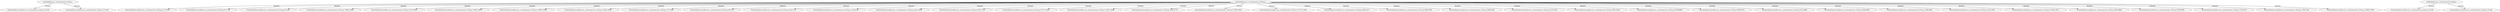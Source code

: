 digraph lacunaCG {
 "rootNode@lacuna_cache/exported_zxfxir.js:," -> "FunctionExpression@lacuna_cache/exported_zxfxir.js:10,393" [label="dynamic" ];
 "rootNode@lacuna_cache/exported_zxfxir.js:," -> "FunctionExpression@lacuna_cache/exported_zxfxir.js:113,195" [label="dynamic" ];
 "rootNode@lacuna_cache/exported_r5z5cq.js:," -> "FunctionExpression@lacuna_cache/exported_r5z5cq.js:10,17934" [label="dynamic" ];
 "rootNode@lacuna_cache/exported_r5z5cq.js:," -> "FunctionExpression@lacuna_cache/exported_r5z5cq.js:67,1156" [label="dynamic" ];
 "rootNode@lacuna_cache/exported_r5z5cq.js:," -> "FunctionDeclaration@lacuna_cache/exported_r5z5cq.js:97,424" [label="dynamic" ];
 "rootNode@lacuna_cache/exported_r5z5cq.js:," -> "FunctionExpression@lacuna_cache/exported_r5z5cq.js:15962,16532" [label="dynamic" ];
 "rootNode@lacuna_cache/exported_r5z5cq.js:," -> "FunctionExpression@lacuna_cache/exported_r5z5cq.js:2130,14641" [label="dynamic" ];
 "rootNode@lacuna_cache/exported_r5z5cq.js:," -> "FunctionExpression@lacuna_cache/exported_r5z5cq.js:14643,14853" [label="dynamic" ];
 "rootNode@lacuna_cache/exported_r5z5cq.js:," -> "FunctionExpression@lacuna_cache/exported_r5z5cq.js:14855,15958" [label="dynamic" ];
 "rootNode@lacuna_cache/exported_r5z5cq.js:," -> "FunctionExpression@lacuna_cache/exported_r5z5cq.js:14923,15942" [label="dynamic" ];
 "rootNode@lacuna_cache/exported_r5z5cq.js:," -> "FunctionExpression@lacuna_cache/exported_r5z5cq.js:737,1008" [label="dynamic" ];
 "rootNode@lacuna_cache/exported_r5z5cq.js:," -> "FunctionExpression@lacuna_cache/exported_r5z5cq.js:493,729" [label="dynamic" ];
 "rootNode@lacuna_cache/exported_r5z5cq.js:," -> "FunctionExpression@lacuna_cache/exported_r5z5cq.js:1016,1120" [label="dynamic" ];
 "rootNode@lacuna_cache/exported_r5z5cq.js:," -> "FunctionExpression@lacuna_cache/exported_r5z5cq.js:1158,2128" [label="dynamic" ];
 "rootNode@lacuna_cache/exported_r5z5cq.js:," -> "FunctionExpression@lacuna_cache/exported_r5z5cq.js:4225,14558" [label="dynamic" ];
 "rootNode@lacuna_cache/exported_r5z5cq.js:," -> "FunctionDeclaration@lacuna_cache/exported_r5z5cq.js:2837,3132" [label="dynamic" ];
 "rootNode@lacuna_cache/exported_r5z5cq.js:," -> "FunctionExpression@lacuna_cache/exported_r5z5cq.js:16173,16323" [label="dynamic" ];
 "rootNode@lacuna_cache/exported_r5z5cq.js:," -> "FunctionExpression@lacuna_cache/exported_r5z5cq.js:14187,14268" [label="dynamic" ];
 "rootNode@lacuna_cache/exported_r5z5cq.js:," -> "FunctionDeclaration@lacuna_cache/exported_r5z5cq.js:4258,4778" [label="dynamic" ];
 "rootNode@lacuna_cache/exported_r5z5cq.js:," -> "FunctionExpression@lacuna_cache/exported_r5z5cq.js:13506,13607" [label="dynamic" ];
 "rootNode@lacuna_cache/exported_r5z5cq.js:," -> "FunctionExpression@lacuna_cache/exported_r5z5cq.js:13176,13493" [label="dynamic" ];
 "rootNode@lacuna_cache/exported_r5z5cq.js:," -> "FunctionExpression@lacuna_cache/exported_r5z5cq.js:4865,5271" [label="dynamic" ];
 "rootNode@lacuna_cache/exported_r5z5cq.js:," -> "FunctionExpression@lacuna_cache/exported_r5z5cq.js:5060,5248" [label="dynamic" ];
 "rootNode@lacuna_cache/exported_r5z5cq.js:," -> "FunctionExpression@lacuna_cache/exported_r5z5cq.js:5290,6358" [label="dynamic" ];
 "rootNode@lacuna_cache/exported_r5z5cq.js:," -> "FunctionDeclaration@lacuna_cache/exported_r5z5cq.js:2197,2819" [label="dynamic" ];
 "rootNode@lacuna_cache/exported_r5z5cq.js:," -> "FunctionExpression@lacuna_cache/exported_r5z5cq.js:6391,6632" [label="dynamic" ];
 "rootNode@lacuna_cache/exported_r5z5cq.js:," -> "FunctionExpression@lacuna_cache/exported_r5z5cq.js:6509,6609" [label="dynamic" ];
 "rootNode@lacuna_cache/exported_r5z5cq.js:," -> "FunctionExpression@lacuna_cache/exported_r5z5cq.js:5985,6101" [label="dynamic" ];
 "rootNode@lacuna_cache/exported_r5z5cq.js:," -> "FunctionExpression@lacuna_cache/exported_r5z5cq.js:9132,9490" [label="dynamic" ];
 "rootNode@lacuna_cache/exported_r5z5cq.js:," -> "FunctionExpression@lacuna_cache/exported_r5z5cq.js:9249,9467" [label="dynamic" ];
 "rootNode@lacuna_cache/exported_r5z5cq.js:," -> "FunctionExpression@lacuna_cache/exported_r5z5cq.js:1858,2089" [label="dynamic" ];
 "rootNode@lacuna_cache/exported_r5z5cq.js:," -> "FunctionExpression@lacuna_cache/exported_r5z5cq.js:1232,1404" [label="dynamic" ];
 "rootNode@lacuna_cache/exported_r5z5cq.js:," -> "FunctionExpression@lacuna_cache/exported_r5z5cq.js:14286,14537" [label="dynamic" ];
 "rootNode@lacuna_cache/exported_r5z5cq.js:," -> "FunctionExpression@lacuna_cache/exported_r5z5cq.js:6652,6882" [label="dynamic" ];
 "rootNode@lacuna_cache/exported_r5z5cq.js:," -> "FunctionExpression@lacuna_cache/exported_r5z5cq.js:6763,6859" [label="dynamic" ];
 "rootNode@lacuna_cache/exported_r5z5cq.js:," -> "FunctionExpression@lacuna_cache/exported_r5z5cq.js:7218,8733" [label="dynamic" ];
 "rootNode@lacuna_cache/exported_r5z5cq.js:," -> "FunctionExpression@lacuna_cache/exported_r5z5cq.js:1582,1641" [label="dynamic" ];
 "rootNode@lacuna_cache/exported_r5z5cq.js:," -> "FunctionExpression@lacuna_cache/exported_r5z5cq.js:12928,13158" [label="dynamic" ];
 "rootNode@lacuna_cache/exported_oa2eej.js:," -> "FunctionExpression@lacuna_cache/exported_oa2eej.js:10,456" [label="dynamic" ];
 "rootNode@lacuna_cache/exported_oa2eej.js:," -> "FunctionExpression@lacuna_cache/exported_oa2eej.js:72,246" [label="dynamic" ];
 }